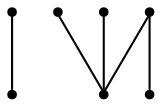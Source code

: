 graph {
  node [shape=point,comment="{\"directed\":false,\"doi\":\"10.1007/978-3-319-50106-2_27\",\"figure\":\"2 (1)\"}"]

  v0 [pos="890.1314007594215,1909.638684279351"]
  v1 [pos="878.8150151806494,1875.6920420044382"]
  v2 [pos="720.3980804077105,1875.6920420044382"]
  v3 [pos="856.1842788524718,1819.1129059515392"]
  v4 [pos="833.5536061127118,1943.585326554264"]
  v5 [pos="799.6065477941798,2011.4744143199564"]
  v6 [pos="799.6065477941798,1830.4270544484657"]

  v0 -- v3 [id="-1",pos="890.1314007594215,1909.638684279351 871.3805117370814,1909.638684279351 856.1822440231055,1894.4406028301833 856.1822440231055,1875.6920420044382 856.1842788524718,1819.1129059515392 856.1842788524718,1819.1129059515392 856.1842788524718,1819.1129059515392"]
  v1 -- v2 [id="-2",pos="878.8150151806494,1875.6920420044382 720.3980804077105,1875.6920420044382 720.3980804077105,1875.6920420044382 720.3980804077105,1875.6920420044382"]
  v4 -- v2 [id="-3",pos="833.5536061127118,1943.585326554264 788.292260633192,1943.5853265542637 788.292260633192,1943.5853265542637 788.292260633192,1943.5853265542637 720.3980804077105,1875.6920420044382 720.3980804077105,1875.6920420044382 720.3980804077105,1875.6920420044382"]
  v5 -- v6 [id="-4",pos="799.6065477941798,2011.4744143199564 799.6065477941798,1830.4270544484657 799.6065477941798,1830.4270544484657 799.6065477941798,1830.4270544484657"]
  v5 -- v2 [id="-5",pos="799.6065477941798,2011.4744143199564 720.3980804077105,1875.6920420044382 720.3980804077105,1875.6920420044382 720.3980804077105,1875.6920420044382"]
}